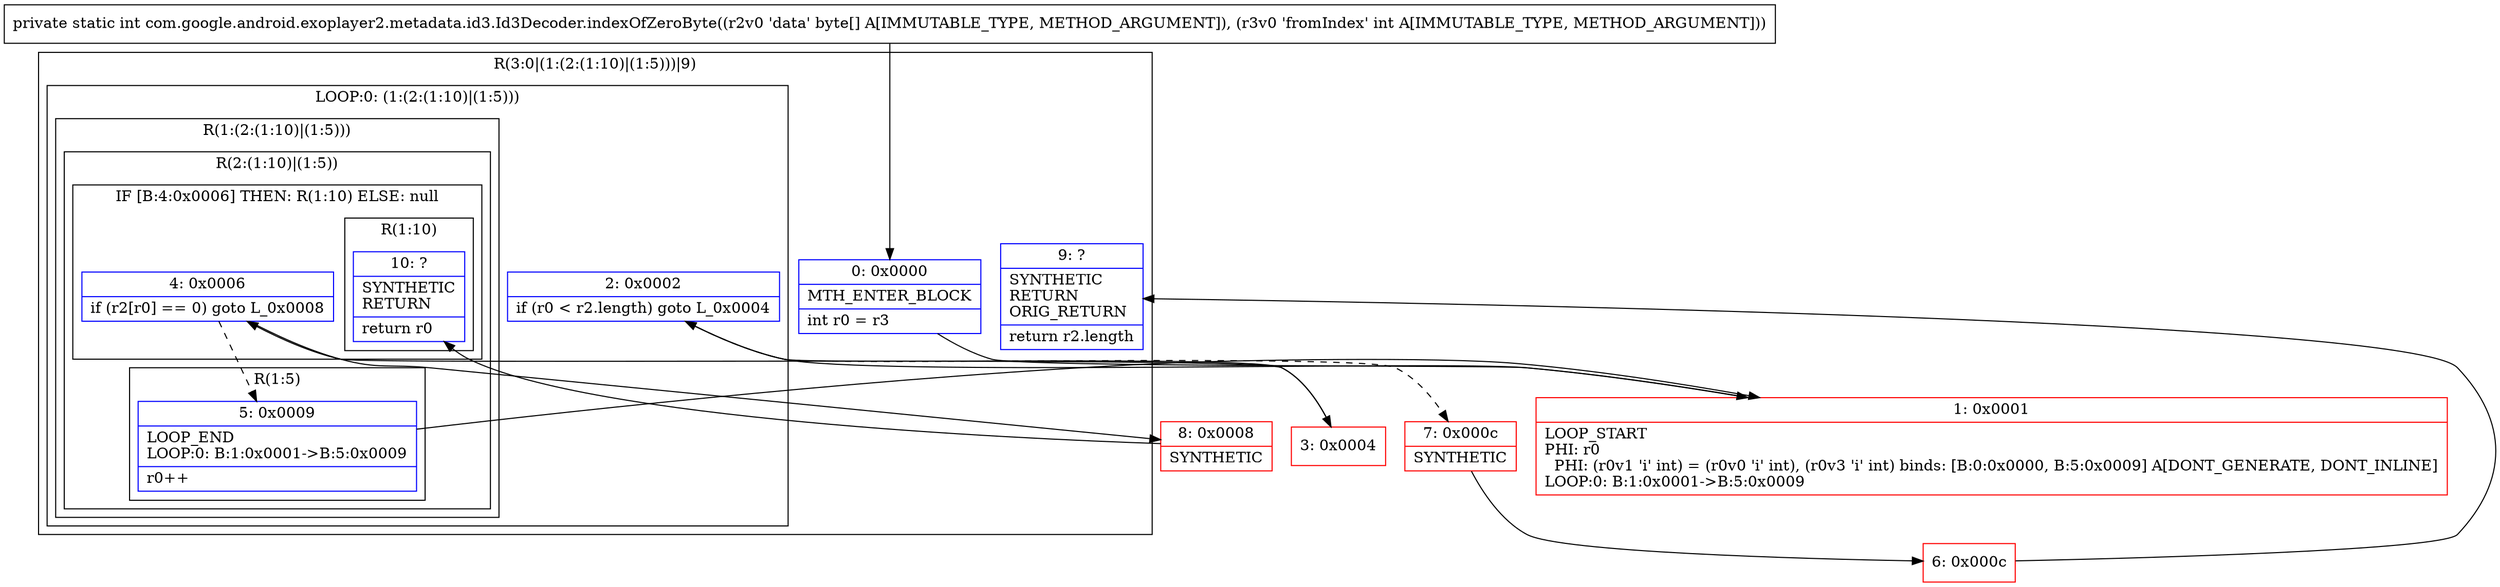 digraph "CFG forcom.google.android.exoplayer2.metadata.id3.Id3Decoder.indexOfZeroByte([BI)I" {
subgraph cluster_Region_322150574 {
label = "R(3:0|(1:(2:(1:10)|(1:5)))|9)";
node [shape=record,color=blue];
Node_0 [shape=record,label="{0\:\ 0x0000|MTH_ENTER_BLOCK\l|int r0 = r3\l}"];
subgraph cluster_LoopRegion_984046208 {
label = "LOOP:0: (1:(2:(1:10)|(1:5)))";
node [shape=record,color=blue];
Node_2 [shape=record,label="{2\:\ 0x0002|if (r0 \< r2.length) goto L_0x0004\l}"];
subgraph cluster_Region_436347726 {
label = "R(1:(2:(1:10)|(1:5)))";
node [shape=record,color=blue];
subgraph cluster_Region_1726793842 {
label = "R(2:(1:10)|(1:5))";
node [shape=record,color=blue];
subgraph cluster_IfRegion_651341106 {
label = "IF [B:4:0x0006] THEN: R(1:10) ELSE: null";
node [shape=record,color=blue];
Node_4 [shape=record,label="{4\:\ 0x0006|if (r2[r0] == 0) goto L_0x0008\l}"];
subgraph cluster_Region_678059926 {
label = "R(1:10)";
node [shape=record,color=blue];
Node_10 [shape=record,label="{10\:\ ?|SYNTHETIC\lRETURN\l|return r0\l}"];
}
}
subgraph cluster_Region_1974586088 {
label = "R(1:5)";
node [shape=record,color=blue];
Node_5 [shape=record,label="{5\:\ 0x0009|LOOP_END\lLOOP:0: B:1:0x0001\-\>B:5:0x0009\l|r0++\l}"];
}
}
}
}
Node_9 [shape=record,label="{9\:\ ?|SYNTHETIC\lRETURN\lORIG_RETURN\l|return r2.length\l}"];
}
Node_1 [shape=record,color=red,label="{1\:\ 0x0001|LOOP_START\lPHI: r0 \l  PHI: (r0v1 'i' int) = (r0v0 'i' int), (r0v3 'i' int) binds: [B:0:0x0000, B:5:0x0009] A[DONT_GENERATE, DONT_INLINE]\lLOOP:0: B:1:0x0001\-\>B:5:0x0009\l}"];
Node_3 [shape=record,color=red,label="{3\:\ 0x0004}"];
Node_6 [shape=record,color=red,label="{6\:\ 0x000c}"];
Node_7 [shape=record,color=red,label="{7\:\ 0x000c|SYNTHETIC\l}"];
Node_8 [shape=record,color=red,label="{8\:\ 0x0008|SYNTHETIC\l}"];
MethodNode[shape=record,label="{private static int com.google.android.exoplayer2.metadata.id3.Id3Decoder.indexOfZeroByte((r2v0 'data' byte[] A[IMMUTABLE_TYPE, METHOD_ARGUMENT]), (r3v0 'fromIndex' int A[IMMUTABLE_TYPE, METHOD_ARGUMENT])) }"];
MethodNode -> Node_0;
Node_0 -> Node_1;
Node_2 -> Node_3;
Node_2 -> Node_7[style=dashed];
Node_4 -> Node_5[style=dashed];
Node_4 -> Node_8;
Node_5 -> Node_1;
Node_1 -> Node_2;
Node_3 -> Node_4;
Node_6 -> Node_9;
Node_7 -> Node_6;
Node_8 -> Node_10;
}

